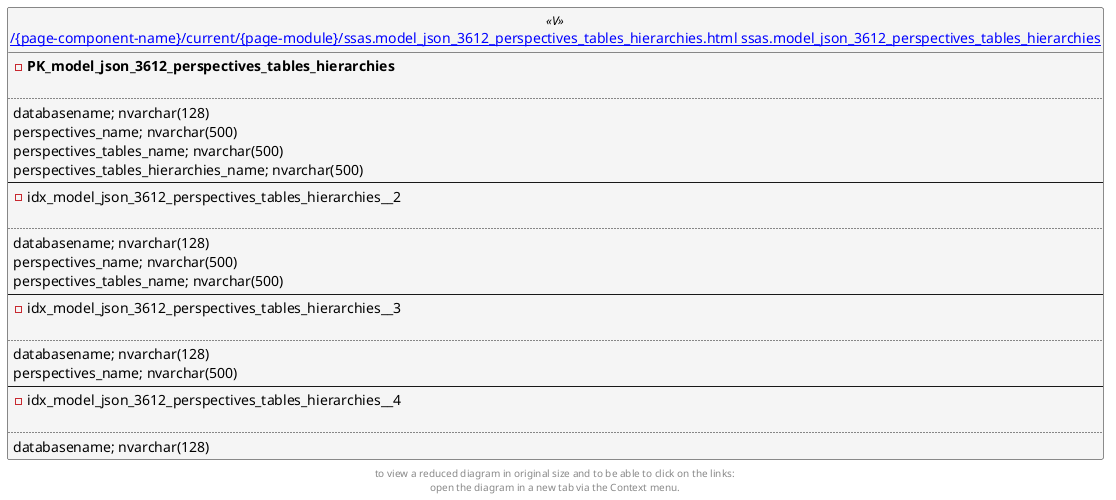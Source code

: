 @startuml
left to right direction
'top to bottom direction
hide circle
'avoide "." issues:
set namespaceSeparator none


skinparam class {
  BackgroundColor White
  BackgroundColor<<FN>> Yellow
  BackgroundColor<<FS>> Yellow
  BackgroundColor<<FT>> LightGray
  BackgroundColor<<IF>> Yellow
  BackgroundColor<<IS>> Yellow
  BackgroundColor<<P>> Aqua
  BackgroundColor<<PC>> Aqua
  BackgroundColor<<SN>> Yellow
  BackgroundColor<<SO>> SlateBlue
  BackgroundColor<<TF>> LightGray
  BackgroundColor<<TR>> Tomato
  BackgroundColor<<U>> White
  BackgroundColor<<V>> WhiteSmoke
  BackgroundColor<<X>> Aqua
}


entity "[[{site-url}/{page-component-name}/current/{page-module}/ssas.model_json_3612_perspectives_tables_hierarchies.html ssas.model_json_3612_perspectives_tables_hierarchies]]" as ssas.model_json_3612_perspectives_tables_hierarchies << V >> {
- **PK_model_json_3612_perspectives_tables_hierarchies**

..
databasename; nvarchar(128)
perspectives_name; nvarchar(500)
perspectives_tables_name; nvarchar(500)
perspectives_tables_hierarchies_name; nvarchar(500)
--
- idx_model_json_3612_perspectives_tables_hierarchies__2

..
databasename; nvarchar(128)
perspectives_name; nvarchar(500)
perspectives_tables_name; nvarchar(500)
--
- idx_model_json_3612_perspectives_tables_hierarchies__3

..
databasename; nvarchar(128)
perspectives_name; nvarchar(500)
--
- idx_model_json_3612_perspectives_tables_hierarchies__4

..
databasename; nvarchar(128)
}


footer
to view a reduced diagram in original size and to be able to click on the links:
open the diagram in a new tab via the Context menu.
end footer

@enduml

